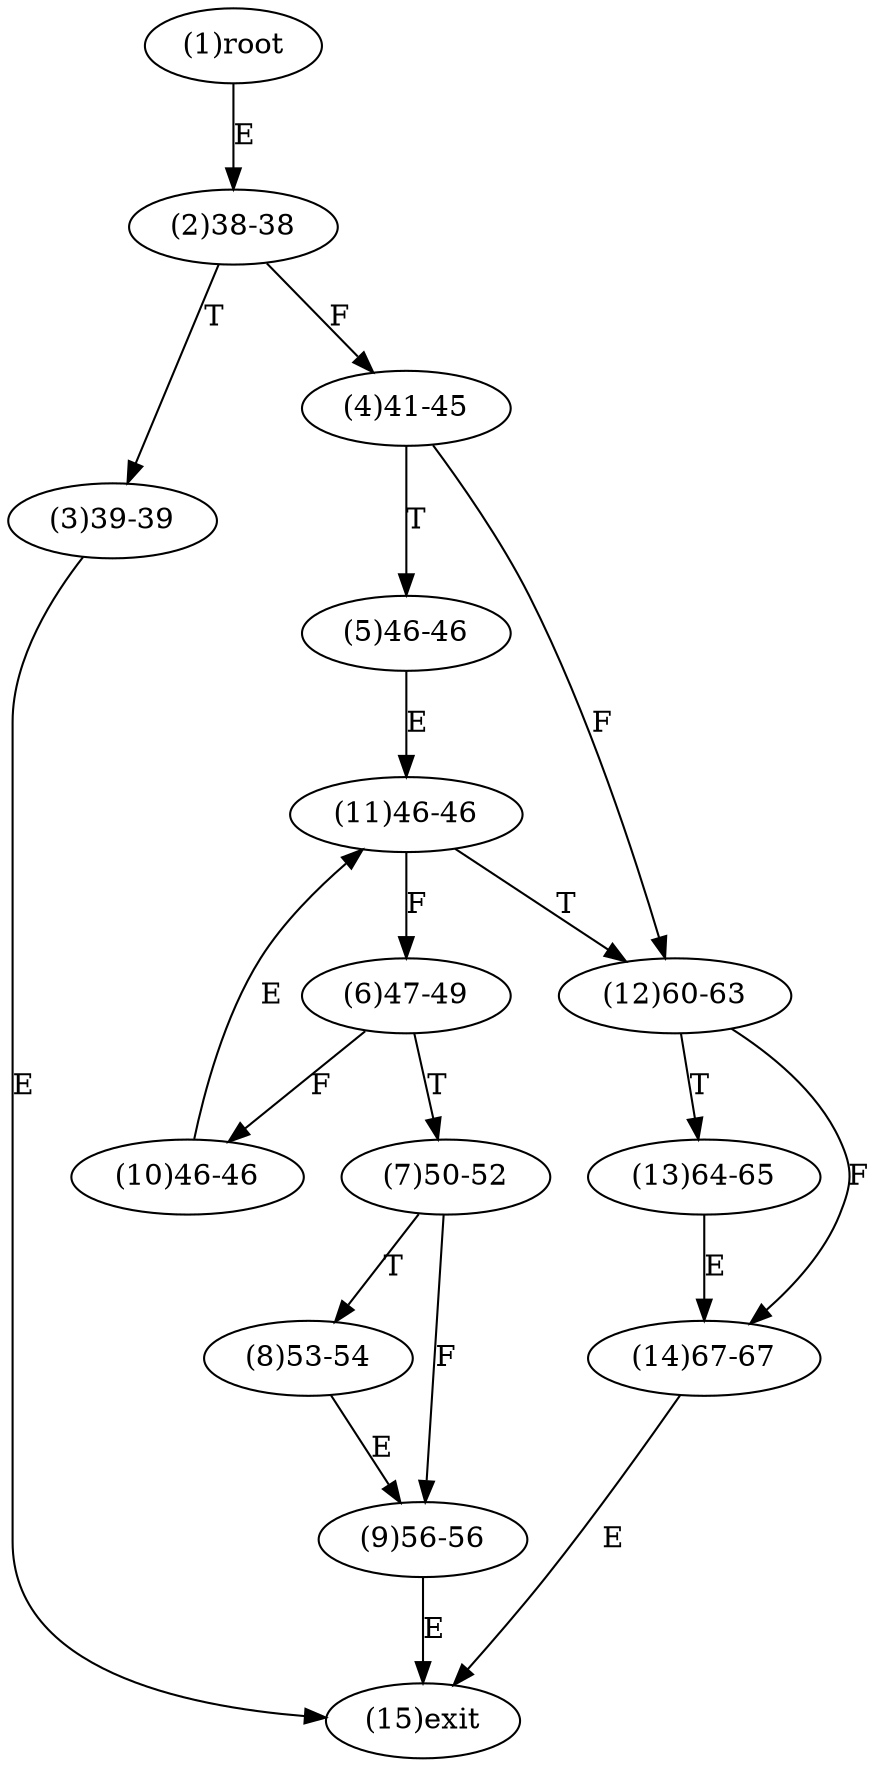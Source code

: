 digraph "" { 
1[ label="(1)root"];
2[ label="(2)38-38"];
3[ label="(3)39-39"];
4[ label="(4)41-45"];
5[ label="(5)46-46"];
6[ label="(6)47-49"];
7[ label="(7)50-52"];
8[ label="(8)53-54"];
9[ label="(9)56-56"];
10[ label="(10)46-46"];
11[ label="(11)46-46"];
12[ label="(12)60-63"];
13[ label="(13)64-65"];
14[ label="(14)67-67"];
15[ label="(15)exit"];
1->2[ label="E"];
2->4[ label="F"];
2->3[ label="T"];
3->15[ label="E"];
4->12[ label="F"];
4->5[ label="T"];
5->11[ label="E"];
6->10[ label="F"];
6->7[ label="T"];
7->9[ label="F"];
7->8[ label="T"];
8->9[ label="E"];
9->15[ label="E"];
10->11[ label="E"];
11->6[ label="F"];
11->12[ label="T"];
12->14[ label="F"];
12->13[ label="T"];
13->14[ label="E"];
14->15[ label="E"];
}